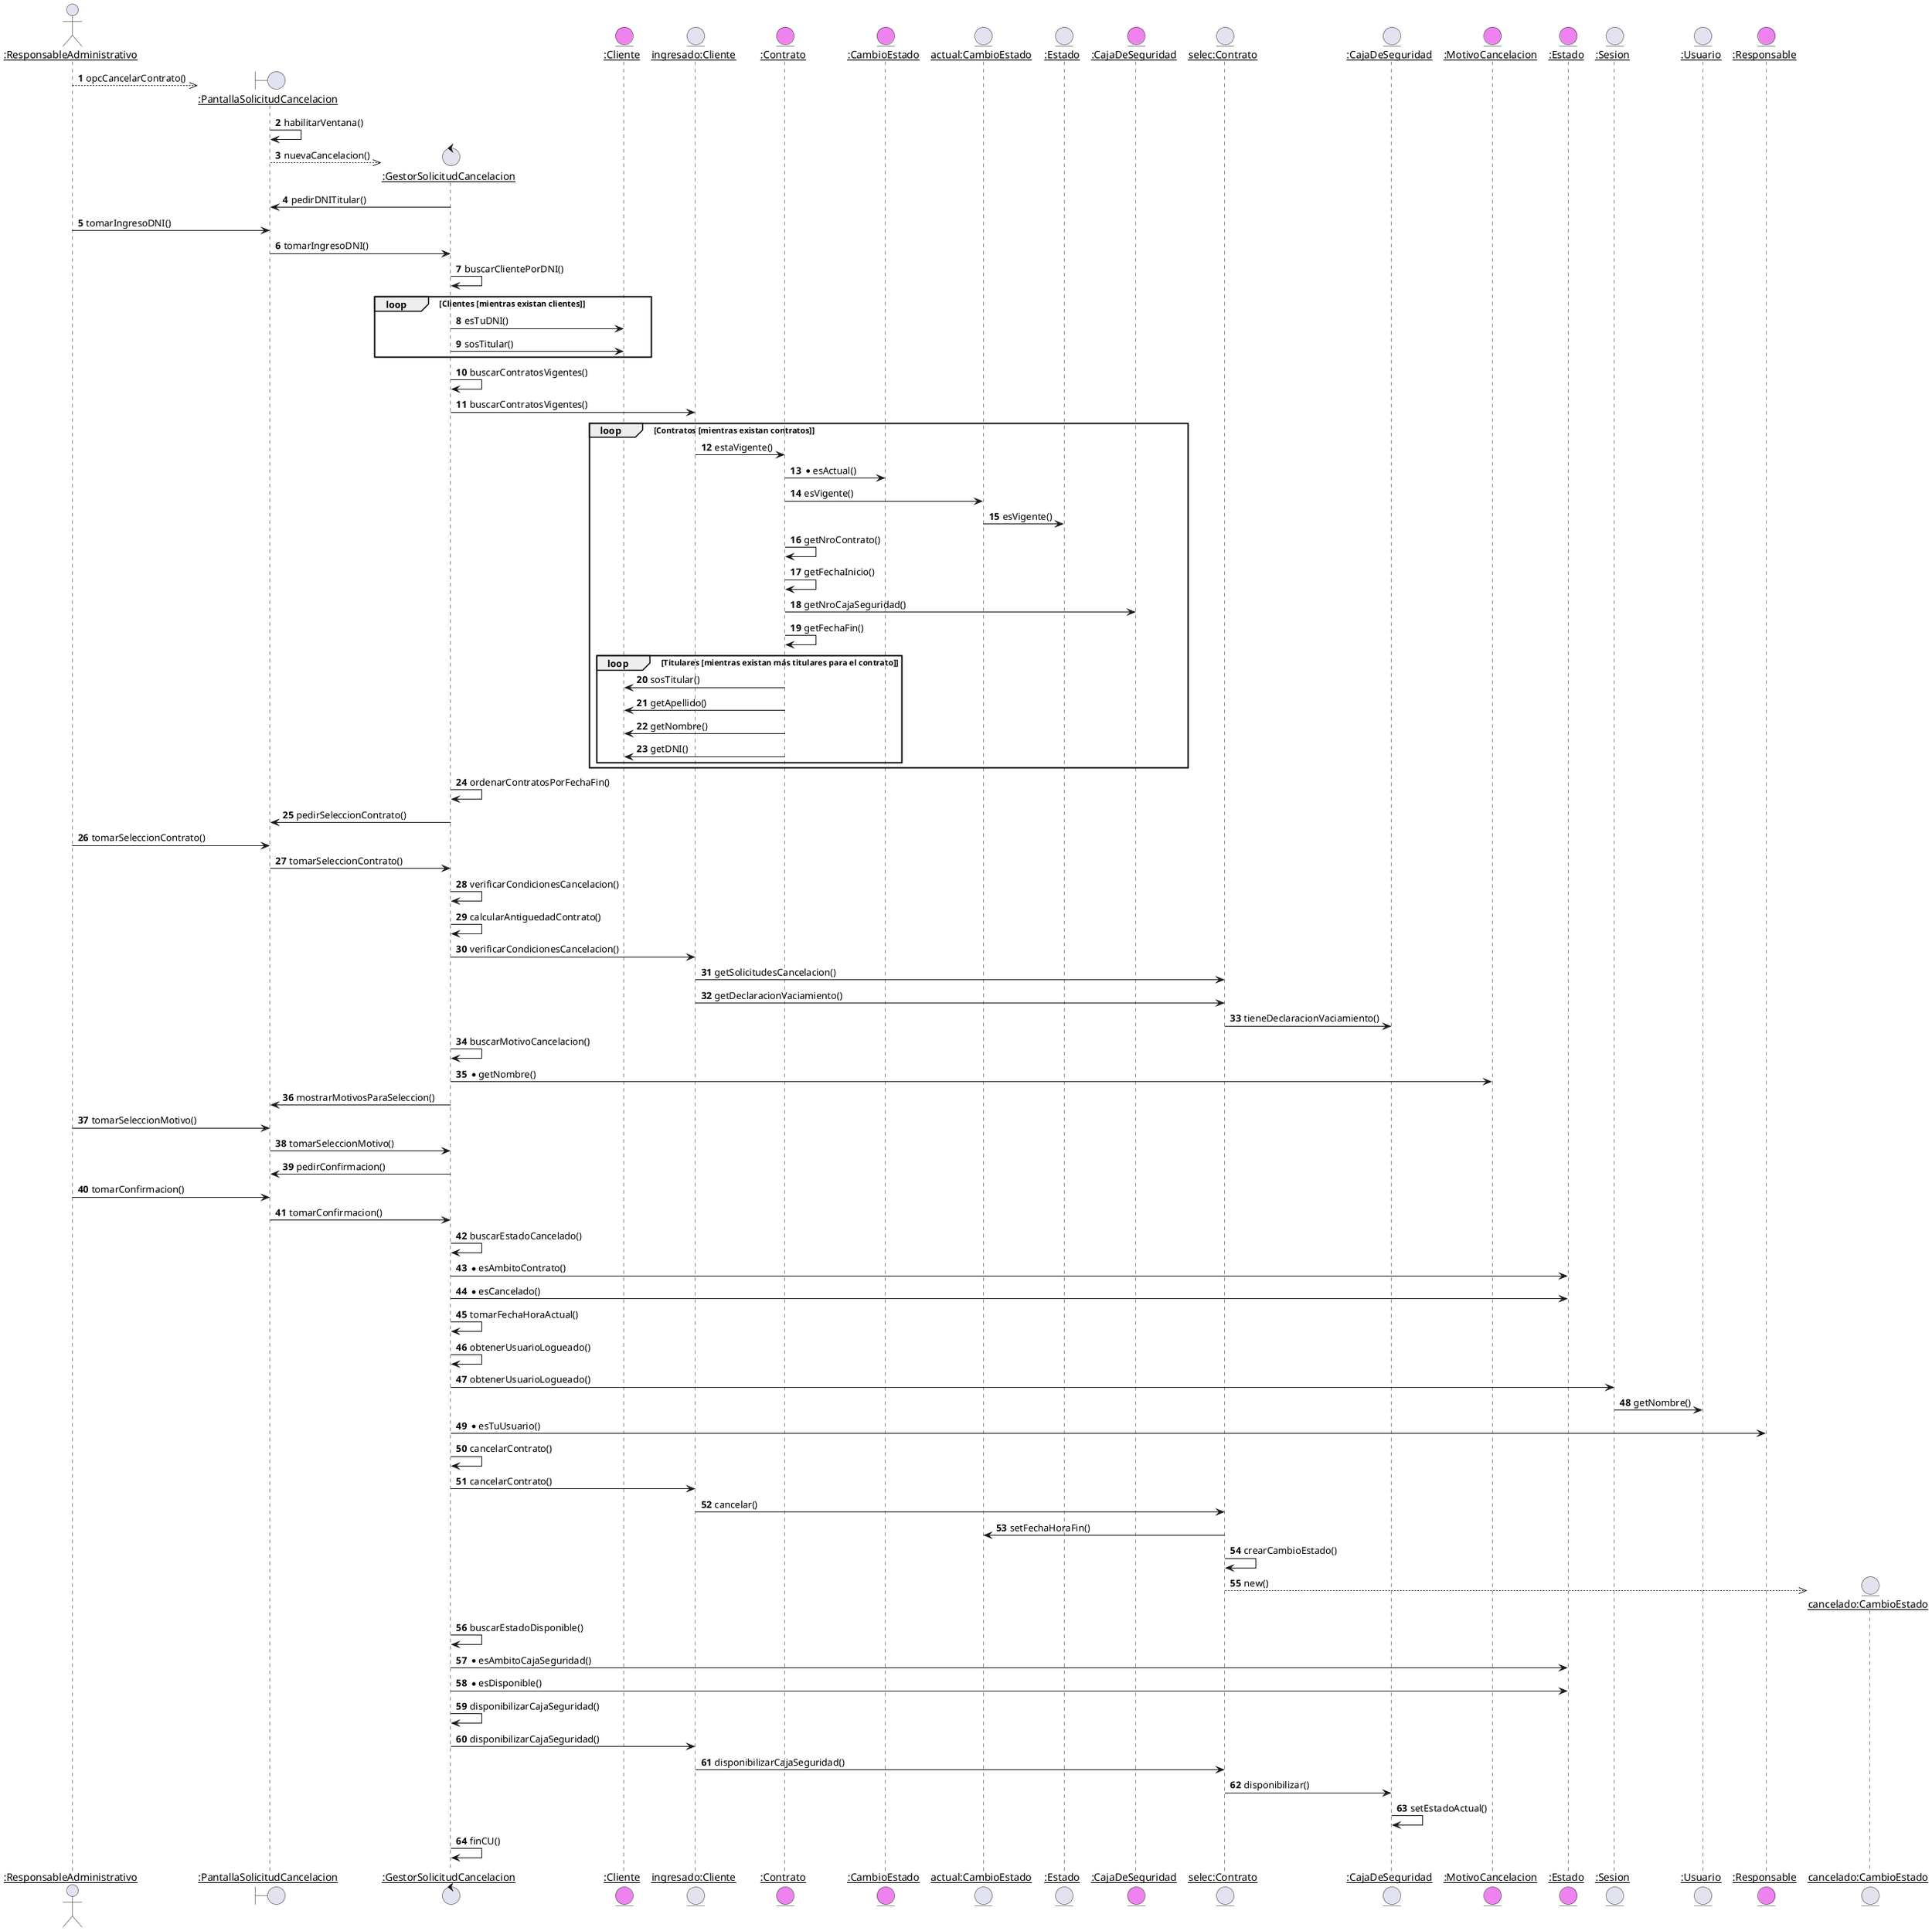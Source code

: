 @startuml
autonumber 

actor "__:ResponsableAdministrativo__" as RA 
boundary "__:PantallaSolicitudCancelacion__" as Pantalla
control "__:GestorSolicitudCancelacion__" as Gestor

RA -->>Pantalla**: opcCancelarContrato()
Pantalla -> Pantalla: habilitarVentana()
Pantalla -->> Gestor**: nuevaCancelacion()
Gestor -> Pantalla: pedirDNITitular()
RA -> Pantalla: tomarIngresoDNI()
Pantalla -> Gestor: tomarIngresoDNI()

Gestor -> Gestor: buscarClientePorDNI()
entity "__:Cliente__" as Clientes #violet 
loop Clientes [mientras existan clientes]
    Gestor -> Clientes: esTuDNI()
    Gestor -> Clientes: sosTitular()
end
'obtiene el cliente que tiene ese número de DNI y es titular
entity "__ingresado:Cliente__" as Cliente 

entity "__:Contrato__" as Contratos #violet 
entity "__:CambioEstado__" as CE #violet 
entity "__actual:CambioEstado__" as actualCE 
entity "__:Estado__" as E 

Gestor -> Gestor: buscarContratosVigentes()
Gestor -> Cliente: buscarContratosVigentes()

entity "__:CajaDeSeguridad__" as CajasSeguridad #Violet
loop Contratos [mientras existan contratos]
    'obtengo los vigentes recorriendo sus cambios de estado
    Cliente -> Contratos: estaVigente()
    Contratos -> CE: *esActual()
    Contratos -> actualCE: esVigente()
    actualCE -> E: esVigente()

    Contratos -> Contratos: getNroContrato()
    Contratos -> Contratos: getFechaInicio()
    Contratos -> CajasSeguridad: getNroCajaSeguridad()
    Contratos -> Contratos: getFechaFin()

    loop Titulares [mientras existan más titulares para el contrato]
        Contratos -> Clientes: sosTitular()
        Contratos -> Clientes: getApellido()
        Contratos -> Clientes: getNombre()
        Contratos -> Clientes: getDNI()
    end

end

Gestor -> Gestor: ordenarContratosPorFechaFin()
Gestor -> Pantalla: pedirSeleccionContrato()
RA -> Pantalla: tomarSeleccionContrato()
Pantalla -> Gestor: tomarSeleccionContrato()
entity "__selec:Contrato__" as ContratoSeleccionado
entity "__:CajaDeSeguridad__" as CajaSeguridad

Gestor -> Gestor: verificarCondicionesCancelacion()
'fecha inicio del seleccionado ya la tiene
Gestor -> Gestor: calcularAntiguedadContrato()

Gestor -> Cliente: verificarCondicionesCancelacion()
Cliente -> ContratoSeleccionado: getSolicitudesCancelacion()
Cliente -> ContratoSeleccionado: getDeclaracionVaciamiento()
ContratoSeleccionado -> CajaSeguridad: tieneDeclaracionVaciamiento()

Gestor -> Gestor: buscarMotivoCancelacion()
entity "__:MotivoCancelacion__" as Motivos #Violet 
Gestor -> Motivos: *getNombre()
Gestor -> Pantalla: mostrarMotivosParaSeleccion()
RA -> Pantalla: tomarSeleccionMotivo()
Pantalla -> Gestor: tomarSeleccionMotivo()

Gestor -> Pantalla: pedirConfirmacion()
RA -> Pantalla: tomarConfirmacion()
Pantalla -> Gestor: tomarConfirmacion()

Gestor -> Gestor: buscarEstadoCancelado()
entity "__:Estado__" as Estados #violet 
Gestor -> Estados: *esAmbitoContrato()
Gestor -> Estados: *esCancelado()

Gestor -> Gestor: tomarFechaHoraActual()

Gestor -> Gestor: obtenerUsuarioLogueado()
entity "__:Sesion__" as Sesion 
entity "__:Usuario__" as Usuario 
entity "__:Responsable__" as Responsable #violet
Gestor -> Sesion: obtenerUsuarioLogueado()
Sesion -> Usuario: getNombre()
Gestor -> Responsable: *esTuUsuario()

Gestor -> Gestor: cancelarContrato()
Gestor -> Cliente: cancelarContrato()
Cliente -> ContratoSeleccionado: cancelar()

ContratoSeleccionado -> actualCE: setFechaHoraFin()
ContratoSeleccionado -> ContratoSeleccionado: crearCambioEstado()
entity "__cancelado:CambioEstado__" as newCE 
ContratoSeleccionado -->> newCE**: new()

Gestor -> Gestor: buscarEstadoDisponible()
Gestor -> Estados: *esAmbitoCajaSeguridad()
Gestor -> Estados: *esDisponible()

Gestor -> Gestor: disponibilizarCajaSeguridad()
Gestor -> Cliente: disponibilizarCajaSeguridad()
Cliente -> ContratoSeleccionado: disponibilizarCajaSeguridad()
ContratoSeleccionado -> CajaSeguridad: disponibilizar()
CajaSeguridad -> CajaSeguridad: setEstadoActual()

Gestor -> Gestor: finCU()


@enduml